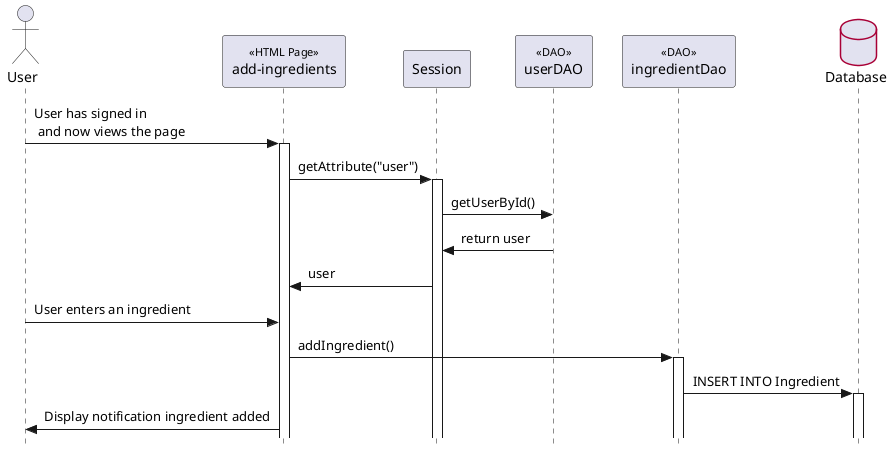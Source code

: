 @startuml customerViewsProductPage

' === Style Tweaks ===

skinparam {
  Style StrictUML
  RoundCorner 5
  ParticipantPadding 10
  Padding 2
  SequenceStereotype {
    Font {
      Size 11
      Style plain
    }
  }
  Database {
	BorderColor #A80036
  }
}


' === Actors / Participants

actor "User" as user
participant "add-ingredients" as addIngredient << HTML Page >>
participant "Session" as session
participant "userDAO" as userDao << DAO >>
participant "ingredientDao" as ingredientDao << DAO >>
database "Database" as db


' === Interactions ===

user -> addIngredient++ : User has signed in\n and now views the page

addIngredient -> session++ : getAttribute("user")
session -> userDao : getUserById()
userDao -> session : return user
session -> addIngredient : user


user -> addIngredient : User enters an ingredient
addIngredient -> ingredientDao++ : addIngredient()
ingredientDao -> db++ : INSERT INTO Ingredient

addIngredient -> user : Display notification ingredient added


@enduml